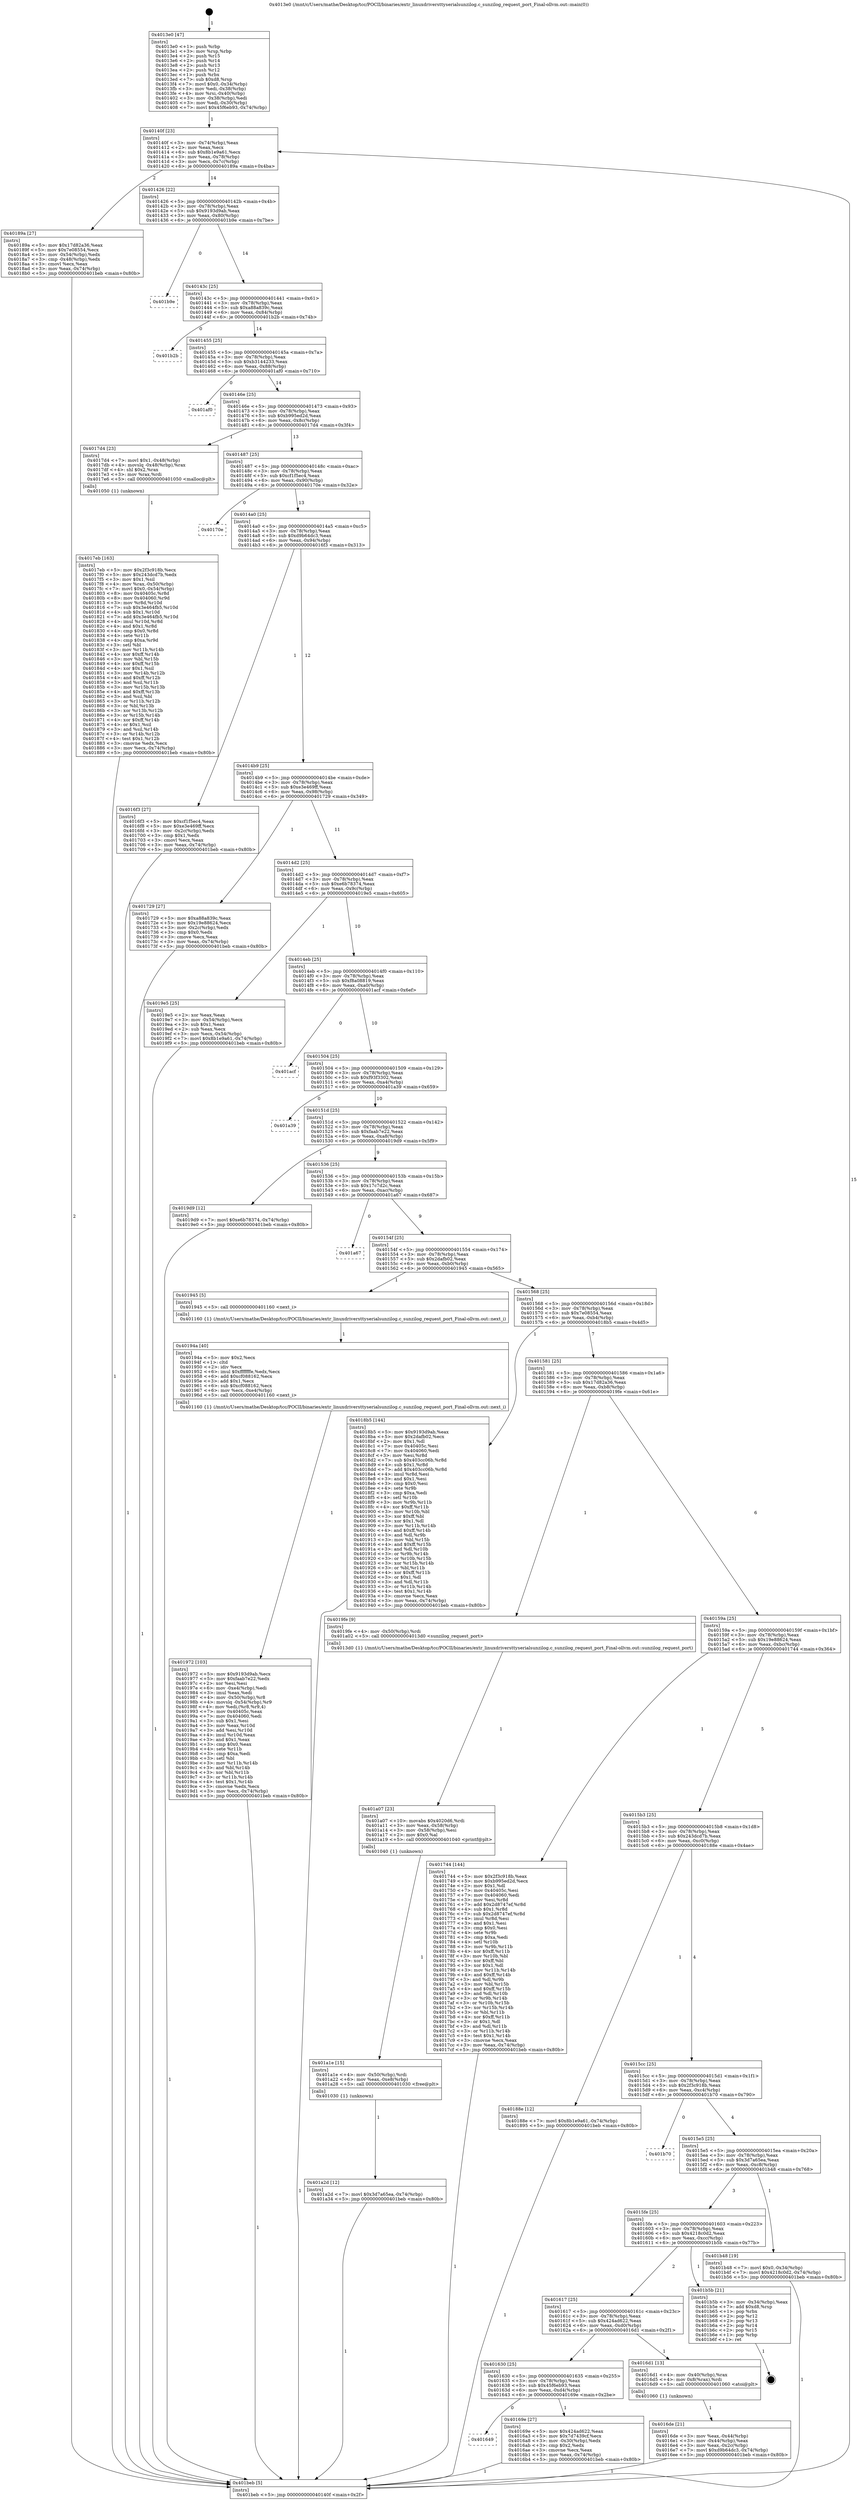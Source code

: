 digraph "0x4013e0" {
  label = "0x4013e0 (/mnt/c/Users/mathe/Desktop/tcc/POCII/binaries/extr_linuxdriversttyserialsunzilog.c_sunzilog_request_port_Final-ollvm.out::main(0))"
  labelloc = "t"
  node[shape=record]

  Entry [label="",width=0.3,height=0.3,shape=circle,fillcolor=black,style=filled]
  "0x40140f" [label="{
     0x40140f [23]\l
     | [instrs]\l
     &nbsp;&nbsp;0x40140f \<+3\>: mov -0x74(%rbp),%eax\l
     &nbsp;&nbsp;0x401412 \<+2\>: mov %eax,%ecx\l
     &nbsp;&nbsp;0x401414 \<+6\>: sub $0x8b1e9a61,%ecx\l
     &nbsp;&nbsp;0x40141a \<+3\>: mov %eax,-0x78(%rbp)\l
     &nbsp;&nbsp;0x40141d \<+3\>: mov %ecx,-0x7c(%rbp)\l
     &nbsp;&nbsp;0x401420 \<+6\>: je 000000000040189a \<main+0x4ba\>\l
  }"]
  "0x40189a" [label="{
     0x40189a [27]\l
     | [instrs]\l
     &nbsp;&nbsp;0x40189a \<+5\>: mov $0x17d82a36,%eax\l
     &nbsp;&nbsp;0x40189f \<+5\>: mov $0x7e08554,%ecx\l
     &nbsp;&nbsp;0x4018a4 \<+3\>: mov -0x54(%rbp),%edx\l
     &nbsp;&nbsp;0x4018a7 \<+3\>: cmp -0x48(%rbp),%edx\l
     &nbsp;&nbsp;0x4018aa \<+3\>: cmovl %ecx,%eax\l
     &nbsp;&nbsp;0x4018ad \<+3\>: mov %eax,-0x74(%rbp)\l
     &nbsp;&nbsp;0x4018b0 \<+5\>: jmp 0000000000401beb \<main+0x80b\>\l
  }"]
  "0x401426" [label="{
     0x401426 [22]\l
     | [instrs]\l
     &nbsp;&nbsp;0x401426 \<+5\>: jmp 000000000040142b \<main+0x4b\>\l
     &nbsp;&nbsp;0x40142b \<+3\>: mov -0x78(%rbp),%eax\l
     &nbsp;&nbsp;0x40142e \<+5\>: sub $0x9193d9ab,%eax\l
     &nbsp;&nbsp;0x401433 \<+3\>: mov %eax,-0x80(%rbp)\l
     &nbsp;&nbsp;0x401436 \<+6\>: je 0000000000401b9e \<main+0x7be\>\l
  }"]
  Exit [label="",width=0.3,height=0.3,shape=circle,fillcolor=black,style=filled,peripheries=2]
  "0x401b9e" [label="{
     0x401b9e\l
  }", style=dashed]
  "0x40143c" [label="{
     0x40143c [25]\l
     | [instrs]\l
     &nbsp;&nbsp;0x40143c \<+5\>: jmp 0000000000401441 \<main+0x61\>\l
     &nbsp;&nbsp;0x401441 \<+3\>: mov -0x78(%rbp),%eax\l
     &nbsp;&nbsp;0x401444 \<+5\>: sub $0xa88a839c,%eax\l
     &nbsp;&nbsp;0x401449 \<+6\>: mov %eax,-0x84(%rbp)\l
     &nbsp;&nbsp;0x40144f \<+6\>: je 0000000000401b2b \<main+0x74b\>\l
  }"]
  "0x401a2d" [label="{
     0x401a2d [12]\l
     | [instrs]\l
     &nbsp;&nbsp;0x401a2d \<+7\>: movl $0x3d7a65ea,-0x74(%rbp)\l
     &nbsp;&nbsp;0x401a34 \<+5\>: jmp 0000000000401beb \<main+0x80b\>\l
  }"]
  "0x401b2b" [label="{
     0x401b2b\l
  }", style=dashed]
  "0x401455" [label="{
     0x401455 [25]\l
     | [instrs]\l
     &nbsp;&nbsp;0x401455 \<+5\>: jmp 000000000040145a \<main+0x7a\>\l
     &nbsp;&nbsp;0x40145a \<+3\>: mov -0x78(%rbp),%eax\l
     &nbsp;&nbsp;0x40145d \<+5\>: sub $0xb3144233,%eax\l
     &nbsp;&nbsp;0x401462 \<+6\>: mov %eax,-0x88(%rbp)\l
     &nbsp;&nbsp;0x401468 \<+6\>: je 0000000000401af0 \<main+0x710\>\l
  }"]
  "0x401a1e" [label="{
     0x401a1e [15]\l
     | [instrs]\l
     &nbsp;&nbsp;0x401a1e \<+4\>: mov -0x50(%rbp),%rdi\l
     &nbsp;&nbsp;0x401a22 \<+6\>: mov %eax,-0xe8(%rbp)\l
     &nbsp;&nbsp;0x401a28 \<+5\>: call 0000000000401030 \<free@plt\>\l
     | [calls]\l
     &nbsp;&nbsp;0x401030 \{1\} (unknown)\l
  }"]
  "0x401af0" [label="{
     0x401af0\l
  }", style=dashed]
  "0x40146e" [label="{
     0x40146e [25]\l
     | [instrs]\l
     &nbsp;&nbsp;0x40146e \<+5\>: jmp 0000000000401473 \<main+0x93\>\l
     &nbsp;&nbsp;0x401473 \<+3\>: mov -0x78(%rbp),%eax\l
     &nbsp;&nbsp;0x401476 \<+5\>: sub $0xb995ed2d,%eax\l
     &nbsp;&nbsp;0x40147b \<+6\>: mov %eax,-0x8c(%rbp)\l
     &nbsp;&nbsp;0x401481 \<+6\>: je 00000000004017d4 \<main+0x3f4\>\l
  }"]
  "0x401a07" [label="{
     0x401a07 [23]\l
     | [instrs]\l
     &nbsp;&nbsp;0x401a07 \<+10\>: movabs $0x4020d6,%rdi\l
     &nbsp;&nbsp;0x401a11 \<+3\>: mov %eax,-0x58(%rbp)\l
     &nbsp;&nbsp;0x401a14 \<+3\>: mov -0x58(%rbp),%esi\l
     &nbsp;&nbsp;0x401a17 \<+2\>: mov $0x0,%al\l
     &nbsp;&nbsp;0x401a19 \<+5\>: call 0000000000401040 \<printf@plt\>\l
     | [calls]\l
     &nbsp;&nbsp;0x401040 \{1\} (unknown)\l
  }"]
  "0x4017d4" [label="{
     0x4017d4 [23]\l
     | [instrs]\l
     &nbsp;&nbsp;0x4017d4 \<+7\>: movl $0x1,-0x48(%rbp)\l
     &nbsp;&nbsp;0x4017db \<+4\>: movslq -0x48(%rbp),%rax\l
     &nbsp;&nbsp;0x4017df \<+4\>: shl $0x2,%rax\l
     &nbsp;&nbsp;0x4017e3 \<+3\>: mov %rax,%rdi\l
     &nbsp;&nbsp;0x4017e6 \<+5\>: call 0000000000401050 \<malloc@plt\>\l
     | [calls]\l
     &nbsp;&nbsp;0x401050 \{1\} (unknown)\l
  }"]
  "0x401487" [label="{
     0x401487 [25]\l
     | [instrs]\l
     &nbsp;&nbsp;0x401487 \<+5\>: jmp 000000000040148c \<main+0xac\>\l
     &nbsp;&nbsp;0x40148c \<+3\>: mov -0x78(%rbp),%eax\l
     &nbsp;&nbsp;0x40148f \<+5\>: sub $0xcf1f5ec4,%eax\l
     &nbsp;&nbsp;0x401494 \<+6\>: mov %eax,-0x90(%rbp)\l
     &nbsp;&nbsp;0x40149a \<+6\>: je 000000000040170e \<main+0x32e\>\l
  }"]
  "0x401972" [label="{
     0x401972 [103]\l
     | [instrs]\l
     &nbsp;&nbsp;0x401972 \<+5\>: mov $0x9193d9ab,%ecx\l
     &nbsp;&nbsp;0x401977 \<+5\>: mov $0xfaab7e22,%edx\l
     &nbsp;&nbsp;0x40197c \<+2\>: xor %esi,%esi\l
     &nbsp;&nbsp;0x40197e \<+6\>: mov -0xe4(%rbp),%edi\l
     &nbsp;&nbsp;0x401984 \<+3\>: imul %eax,%edi\l
     &nbsp;&nbsp;0x401987 \<+4\>: mov -0x50(%rbp),%r8\l
     &nbsp;&nbsp;0x40198b \<+4\>: movslq -0x54(%rbp),%r9\l
     &nbsp;&nbsp;0x40198f \<+4\>: mov %edi,(%r8,%r9,4)\l
     &nbsp;&nbsp;0x401993 \<+7\>: mov 0x40405c,%eax\l
     &nbsp;&nbsp;0x40199a \<+7\>: mov 0x404060,%edi\l
     &nbsp;&nbsp;0x4019a1 \<+3\>: sub $0x1,%esi\l
     &nbsp;&nbsp;0x4019a4 \<+3\>: mov %eax,%r10d\l
     &nbsp;&nbsp;0x4019a7 \<+3\>: add %esi,%r10d\l
     &nbsp;&nbsp;0x4019aa \<+4\>: imul %r10d,%eax\l
     &nbsp;&nbsp;0x4019ae \<+3\>: and $0x1,%eax\l
     &nbsp;&nbsp;0x4019b1 \<+3\>: cmp $0x0,%eax\l
     &nbsp;&nbsp;0x4019b4 \<+4\>: sete %r11b\l
     &nbsp;&nbsp;0x4019b8 \<+3\>: cmp $0xa,%edi\l
     &nbsp;&nbsp;0x4019bb \<+3\>: setl %bl\l
     &nbsp;&nbsp;0x4019be \<+3\>: mov %r11b,%r14b\l
     &nbsp;&nbsp;0x4019c1 \<+3\>: and %bl,%r14b\l
     &nbsp;&nbsp;0x4019c4 \<+3\>: xor %bl,%r11b\l
     &nbsp;&nbsp;0x4019c7 \<+3\>: or %r11b,%r14b\l
     &nbsp;&nbsp;0x4019ca \<+4\>: test $0x1,%r14b\l
     &nbsp;&nbsp;0x4019ce \<+3\>: cmovne %edx,%ecx\l
     &nbsp;&nbsp;0x4019d1 \<+3\>: mov %ecx,-0x74(%rbp)\l
     &nbsp;&nbsp;0x4019d4 \<+5\>: jmp 0000000000401beb \<main+0x80b\>\l
  }"]
  "0x40170e" [label="{
     0x40170e\l
  }", style=dashed]
  "0x4014a0" [label="{
     0x4014a0 [25]\l
     | [instrs]\l
     &nbsp;&nbsp;0x4014a0 \<+5\>: jmp 00000000004014a5 \<main+0xc5\>\l
     &nbsp;&nbsp;0x4014a5 \<+3\>: mov -0x78(%rbp),%eax\l
     &nbsp;&nbsp;0x4014a8 \<+5\>: sub $0xd9b64dc3,%eax\l
     &nbsp;&nbsp;0x4014ad \<+6\>: mov %eax,-0x94(%rbp)\l
     &nbsp;&nbsp;0x4014b3 \<+6\>: je 00000000004016f3 \<main+0x313\>\l
  }"]
  "0x40194a" [label="{
     0x40194a [40]\l
     | [instrs]\l
     &nbsp;&nbsp;0x40194a \<+5\>: mov $0x2,%ecx\l
     &nbsp;&nbsp;0x40194f \<+1\>: cltd\l
     &nbsp;&nbsp;0x401950 \<+2\>: idiv %ecx\l
     &nbsp;&nbsp;0x401952 \<+6\>: imul $0xfffffffe,%edx,%ecx\l
     &nbsp;&nbsp;0x401958 \<+6\>: add $0xcf088162,%ecx\l
     &nbsp;&nbsp;0x40195e \<+3\>: add $0x1,%ecx\l
     &nbsp;&nbsp;0x401961 \<+6\>: sub $0xcf088162,%ecx\l
     &nbsp;&nbsp;0x401967 \<+6\>: mov %ecx,-0xe4(%rbp)\l
     &nbsp;&nbsp;0x40196d \<+5\>: call 0000000000401160 \<next_i\>\l
     | [calls]\l
     &nbsp;&nbsp;0x401160 \{1\} (/mnt/c/Users/mathe/Desktop/tcc/POCII/binaries/extr_linuxdriversttyserialsunzilog.c_sunzilog_request_port_Final-ollvm.out::next_i)\l
  }"]
  "0x4016f3" [label="{
     0x4016f3 [27]\l
     | [instrs]\l
     &nbsp;&nbsp;0x4016f3 \<+5\>: mov $0xcf1f5ec4,%eax\l
     &nbsp;&nbsp;0x4016f8 \<+5\>: mov $0xe3e469ff,%ecx\l
     &nbsp;&nbsp;0x4016fd \<+3\>: mov -0x2c(%rbp),%edx\l
     &nbsp;&nbsp;0x401700 \<+3\>: cmp $0x1,%edx\l
     &nbsp;&nbsp;0x401703 \<+3\>: cmovl %ecx,%eax\l
     &nbsp;&nbsp;0x401706 \<+3\>: mov %eax,-0x74(%rbp)\l
     &nbsp;&nbsp;0x401709 \<+5\>: jmp 0000000000401beb \<main+0x80b\>\l
  }"]
  "0x4014b9" [label="{
     0x4014b9 [25]\l
     | [instrs]\l
     &nbsp;&nbsp;0x4014b9 \<+5\>: jmp 00000000004014be \<main+0xde\>\l
     &nbsp;&nbsp;0x4014be \<+3\>: mov -0x78(%rbp),%eax\l
     &nbsp;&nbsp;0x4014c1 \<+5\>: sub $0xe3e469ff,%eax\l
     &nbsp;&nbsp;0x4014c6 \<+6\>: mov %eax,-0x98(%rbp)\l
     &nbsp;&nbsp;0x4014cc \<+6\>: je 0000000000401729 \<main+0x349\>\l
  }"]
  "0x4017eb" [label="{
     0x4017eb [163]\l
     | [instrs]\l
     &nbsp;&nbsp;0x4017eb \<+5\>: mov $0x2f3c918b,%ecx\l
     &nbsp;&nbsp;0x4017f0 \<+5\>: mov $0x243dcd7b,%edx\l
     &nbsp;&nbsp;0x4017f5 \<+3\>: mov $0x1,%sil\l
     &nbsp;&nbsp;0x4017f8 \<+4\>: mov %rax,-0x50(%rbp)\l
     &nbsp;&nbsp;0x4017fc \<+7\>: movl $0x0,-0x54(%rbp)\l
     &nbsp;&nbsp;0x401803 \<+8\>: mov 0x40405c,%r8d\l
     &nbsp;&nbsp;0x40180b \<+8\>: mov 0x404060,%r9d\l
     &nbsp;&nbsp;0x401813 \<+3\>: mov %r8d,%r10d\l
     &nbsp;&nbsp;0x401816 \<+7\>: sub $0x3e464fb5,%r10d\l
     &nbsp;&nbsp;0x40181d \<+4\>: sub $0x1,%r10d\l
     &nbsp;&nbsp;0x401821 \<+7\>: add $0x3e464fb5,%r10d\l
     &nbsp;&nbsp;0x401828 \<+4\>: imul %r10d,%r8d\l
     &nbsp;&nbsp;0x40182c \<+4\>: and $0x1,%r8d\l
     &nbsp;&nbsp;0x401830 \<+4\>: cmp $0x0,%r8d\l
     &nbsp;&nbsp;0x401834 \<+4\>: sete %r11b\l
     &nbsp;&nbsp;0x401838 \<+4\>: cmp $0xa,%r9d\l
     &nbsp;&nbsp;0x40183c \<+3\>: setl %bl\l
     &nbsp;&nbsp;0x40183f \<+3\>: mov %r11b,%r14b\l
     &nbsp;&nbsp;0x401842 \<+4\>: xor $0xff,%r14b\l
     &nbsp;&nbsp;0x401846 \<+3\>: mov %bl,%r15b\l
     &nbsp;&nbsp;0x401849 \<+4\>: xor $0xff,%r15b\l
     &nbsp;&nbsp;0x40184d \<+4\>: xor $0x1,%sil\l
     &nbsp;&nbsp;0x401851 \<+3\>: mov %r14b,%r12b\l
     &nbsp;&nbsp;0x401854 \<+4\>: and $0xff,%r12b\l
     &nbsp;&nbsp;0x401858 \<+3\>: and %sil,%r11b\l
     &nbsp;&nbsp;0x40185b \<+3\>: mov %r15b,%r13b\l
     &nbsp;&nbsp;0x40185e \<+4\>: and $0xff,%r13b\l
     &nbsp;&nbsp;0x401862 \<+3\>: and %sil,%bl\l
     &nbsp;&nbsp;0x401865 \<+3\>: or %r11b,%r12b\l
     &nbsp;&nbsp;0x401868 \<+3\>: or %bl,%r13b\l
     &nbsp;&nbsp;0x40186b \<+3\>: xor %r13b,%r12b\l
     &nbsp;&nbsp;0x40186e \<+3\>: or %r15b,%r14b\l
     &nbsp;&nbsp;0x401871 \<+4\>: xor $0xff,%r14b\l
     &nbsp;&nbsp;0x401875 \<+4\>: or $0x1,%sil\l
     &nbsp;&nbsp;0x401879 \<+3\>: and %sil,%r14b\l
     &nbsp;&nbsp;0x40187c \<+3\>: or %r14b,%r12b\l
     &nbsp;&nbsp;0x40187f \<+4\>: test $0x1,%r12b\l
     &nbsp;&nbsp;0x401883 \<+3\>: cmovne %edx,%ecx\l
     &nbsp;&nbsp;0x401886 \<+3\>: mov %ecx,-0x74(%rbp)\l
     &nbsp;&nbsp;0x401889 \<+5\>: jmp 0000000000401beb \<main+0x80b\>\l
  }"]
  "0x401729" [label="{
     0x401729 [27]\l
     | [instrs]\l
     &nbsp;&nbsp;0x401729 \<+5\>: mov $0xa88a839c,%eax\l
     &nbsp;&nbsp;0x40172e \<+5\>: mov $0x19e88624,%ecx\l
     &nbsp;&nbsp;0x401733 \<+3\>: mov -0x2c(%rbp),%edx\l
     &nbsp;&nbsp;0x401736 \<+3\>: cmp $0x0,%edx\l
     &nbsp;&nbsp;0x401739 \<+3\>: cmove %ecx,%eax\l
     &nbsp;&nbsp;0x40173c \<+3\>: mov %eax,-0x74(%rbp)\l
     &nbsp;&nbsp;0x40173f \<+5\>: jmp 0000000000401beb \<main+0x80b\>\l
  }"]
  "0x4014d2" [label="{
     0x4014d2 [25]\l
     | [instrs]\l
     &nbsp;&nbsp;0x4014d2 \<+5\>: jmp 00000000004014d7 \<main+0xf7\>\l
     &nbsp;&nbsp;0x4014d7 \<+3\>: mov -0x78(%rbp),%eax\l
     &nbsp;&nbsp;0x4014da \<+5\>: sub $0xe6b78374,%eax\l
     &nbsp;&nbsp;0x4014df \<+6\>: mov %eax,-0x9c(%rbp)\l
     &nbsp;&nbsp;0x4014e5 \<+6\>: je 00000000004019e5 \<main+0x605\>\l
  }"]
  "0x4016de" [label="{
     0x4016de [21]\l
     | [instrs]\l
     &nbsp;&nbsp;0x4016de \<+3\>: mov %eax,-0x44(%rbp)\l
     &nbsp;&nbsp;0x4016e1 \<+3\>: mov -0x44(%rbp),%eax\l
     &nbsp;&nbsp;0x4016e4 \<+3\>: mov %eax,-0x2c(%rbp)\l
     &nbsp;&nbsp;0x4016e7 \<+7\>: movl $0xd9b64dc3,-0x74(%rbp)\l
     &nbsp;&nbsp;0x4016ee \<+5\>: jmp 0000000000401beb \<main+0x80b\>\l
  }"]
  "0x4019e5" [label="{
     0x4019e5 [25]\l
     | [instrs]\l
     &nbsp;&nbsp;0x4019e5 \<+2\>: xor %eax,%eax\l
     &nbsp;&nbsp;0x4019e7 \<+3\>: mov -0x54(%rbp),%ecx\l
     &nbsp;&nbsp;0x4019ea \<+3\>: sub $0x1,%eax\l
     &nbsp;&nbsp;0x4019ed \<+2\>: sub %eax,%ecx\l
     &nbsp;&nbsp;0x4019ef \<+3\>: mov %ecx,-0x54(%rbp)\l
     &nbsp;&nbsp;0x4019f2 \<+7\>: movl $0x8b1e9a61,-0x74(%rbp)\l
     &nbsp;&nbsp;0x4019f9 \<+5\>: jmp 0000000000401beb \<main+0x80b\>\l
  }"]
  "0x4014eb" [label="{
     0x4014eb [25]\l
     | [instrs]\l
     &nbsp;&nbsp;0x4014eb \<+5\>: jmp 00000000004014f0 \<main+0x110\>\l
     &nbsp;&nbsp;0x4014f0 \<+3\>: mov -0x78(%rbp),%eax\l
     &nbsp;&nbsp;0x4014f3 \<+5\>: sub $0xf8a08819,%eax\l
     &nbsp;&nbsp;0x4014f8 \<+6\>: mov %eax,-0xa0(%rbp)\l
     &nbsp;&nbsp;0x4014fe \<+6\>: je 0000000000401acf \<main+0x6ef\>\l
  }"]
  "0x4013e0" [label="{
     0x4013e0 [47]\l
     | [instrs]\l
     &nbsp;&nbsp;0x4013e0 \<+1\>: push %rbp\l
     &nbsp;&nbsp;0x4013e1 \<+3\>: mov %rsp,%rbp\l
     &nbsp;&nbsp;0x4013e4 \<+2\>: push %r15\l
     &nbsp;&nbsp;0x4013e6 \<+2\>: push %r14\l
     &nbsp;&nbsp;0x4013e8 \<+2\>: push %r13\l
     &nbsp;&nbsp;0x4013ea \<+2\>: push %r12\l
     &nbsp;&nbsp;0x4013ec \<+1\>: push %rbx\l
     &nbsp;&nbsp;0x4013ed \<+7\>: sub $0xd8,%rsp\l
     &nbsp;&nbsp;0x4013f4 \<+7\>: movl $0x0,-0x34(%rbp)\l
     &nbsp;&nbsp;0x4013fb \<+3\>: mov %edi,-0x38(%rbp)\l
     &nbsp;&nbsp;0x4013fe \<+4\>: mov %rsi,-0x40(%rbp)\l
     &nbsp;&nbsp;0x401402 \<+3\>: mov -0x38(%rbp),%edi\l
     &nbsp;&nbsp;0x401405 \<+3\>: mov %edi,-0x30(%rbp)\l
     &nbsp;&nbsp;0x401408 \<+7\>: movl $0x45f6eb93,-0x74(%rbp)\l
  }"]
  "0x401acf" [label="{
     0x401acf\l
  }", style=dashed]
  "0x401504" [label="{
     0x401504 [25]\l
     | [instrs]\l
     &nbsp;&nbsp;0x401504 \<+5\>: jmp 0000000000401509 \<main+0x129\>\l
     &nbsp;&nbsp;0x401509 \<+3\>: mov -0x78(%rbp),%eax\l
     &nbsp;&nbsp;0x40150c \<+5\>: sub $0xf93f3302,%eax\l
     &nbsp;&nbsp;0x401511 \<+6\>: mov %eax,-0xa4(%rbp)\l
     &nbsp;&nbsp;0x401517 \<+6\>: je 0000000000401a39 \<main+0x659\>\l
  }"]
  "0x401beb" [label="{
     0x401beb [5]\l
     | [instrs]\l
     &nbsp;&nbsp;0x401beb \<+5\>: jmp 000000000040140f \<main+0x2f\>\l
  }"]
  "0x401a39" [label="{
     0x401a39\l
  }", style=dashed]
  "0x40151d" [label="{
     0x40151d [25]\l
     | [instrs]\l
     &nbsp;&nbsp;0x40151d \<+5\>: jmp 0000000000401522 \<main+0x142\>\l
     &nbsp;&nbsp;0x401522 \<+3\>: mov -0x78(%rbp),%eax\l
     &nbsp;&nbsp;0x401525 \<+5\>: sub $0xfaab7e22,%eax\l
     &nbsp;&nbsp;0x40152a \<+6\>: mov %eax,-0xa8(%rbp)\l
     &nbsp;&nbsp;0x401530 \<+6\>: je 00000000004019d9 \<main+0x5f9\>\l
  }"]
  "0x401649" [label="{
     0x401649\l
  }", style=dashed]
  "0x4019d9" [label="{
     0x4019d9 [12]\l
     | [instrs]\l
     &nbsp;&nbsp;0x4019d9 \<+7\>: movl $0xe6b78374,-0x74(%rbp)\l
     &nbsp;&nbsp;0x4019e0 \<+5\>: jmp 0000000000401beb \<main+0x80b\>\l
  }"]
  "0x401536" [label="{
     0x401536 [25]\l
     | [instrs]\l
     &nbsp;&nbsp;0x401536 \<+5\>: jmp 000000000040153b \<main+0x15b\>\l
     &nbsp;&nbsp;0x40153b \<+3\>: mov -0x78(%rbp),%eax\l
     &nbsp;&nbsp;0x40153e \<+5\>: sub $0x17c7d2c,%eax\l
     &nbsp;&nbsp;0x401543 \<+6\>: mov %eax,-0xac(%rbp)\l
     &nbsp;&nbsp;0x401549 \<+6\>: je 0000000000401a67 \<main+0x687\>\l
  }"]
  "0x40169e" [label="{
     0x40169e [27]\l
     | [instrs]\l
     &nbsp;&nbsp;0x40169e \<+5\>: mov $0x424ad622,%eax\l
     &nbsp;&nbsp;0x4016a3 \<+5\>: mov $0x7d7439cf,%ecx\l
     &nbsp;&nbsp;0x4016a8 \<+3\>: mov -0x30(%rbp),%edx\l
     &nbsp;&nbsp;0x4016ab \<+3\>: cmp $0x2,%edx\l
     &nbsp;&nbsp;0x4016ae \<+3\>: cmovne %ecx,%eax\l
     &nbsp;&nbsp;0x4016b1 \<+3\>: mov %eax,-0x74(%rbp)\l
     &nbsp;&nbsp;0x4016b4 \<+5\>: jmp 0000000000401beb \<main+0x80b\>\l
  }"]
  "0x401a67" [label="{
     0x401a67\l
  }", style=dashed]
  "0x40154f" [label="{
     0x40154f [25]\l
     | [instrs]\l
     &nbsp;&nbsp;0x40154f \<+5\>: jmp 0000000000401554 \<main+0x174\>\l
     &nbsp;&nbsp;0x401554 \<+3\>: mov -0x78(%rbp),%eax\l
     &nbsp;&nbsp;0x401557 \<+5\>: sub $0x2dafb02,%eax\l
     &nbsp;&nbsp;0x40155c \<+6\>: mov %eax,-0xb0(%rbp)\l
     &nbsp;&nbsp;0x401562 \<+6\>: je 0000000000401945 \<main+0x565\>\l
  }"]
  "0x401630" [label="{
     0x401630 [25]\l
     | [instrs]\l
     &nbsp;&nbsp;0x401630 \<+5\>: jmp 0000000000401635 \<main+0x255\>\l
     &nbsp;&nbsp;0x401635 \<+3\>: mov -0x78(%rbp),%eax\l
     &nbsp;&nbsp;0x401638 \<+5\>: sub $0x45f6eb93,%eax\l
     &nbsp;&nbsp;0x40163d \<+6\>: mov %eax,-0xd4(%rbp)\l
     &nbsp;&nbsp;0x401643 \<+6\>: je 000000000040169e \<main+0x2be\>\l
  }"]
  "0x401945" [label="{
     0x401945 [5]\l
     | [instrs]\l
     &nbsp;&nbsp;0x401945 \<+5\>: call 0000000000401160 \<next_i\>\l
     | [calls]\l
     &nbsp;&nbsp;0x401160 \{1\} (/mnt/c/Users/mathe/Desktop/tcc/POCII/binaries/extr_linuxdriversttyserialsunzilog.c_sunzilog_request_port_Final-ollvm.out::next_i)\l
  }"]
  "0x401568" [label="{
     0x401568 [25]\l
     | [instrs]\l
     &nbsp;&nbsp;0x401568 \<+5\>: jmp 000000000040156d \<main+0x18d\>\l
     &nbsp;&nbsp;0x40156d \<+3\>: mov -0x78(%rbp),%eax\l
     &nbsp;&nbsp;0x401570 \<+5\>: sub $0x7e08554,%eax\l
     &nbsp;&nbsp;0x401575 \<+6\>: mov %eax,-0xb4(%rbp)\l
     &nbsp;&nbsp;0x40157b \<+6\>: je 00000000004018b5 \<main+0x4d5\>\l
  }"]
  "0x4016d1" [label="{
     0x4016d1 [13]\l
     | [instrs]\l
     &nbsp;&nbsp;0x4016d1 \<+4\>: mov -0x40(%rbp),%rax\l
     &nbsp;&nbsp;0x4016d5 \<+4\>: mov 0x8(%rax),%rdi\l
     &nbsp;&nbsp;0x4016d9 \<+5\>: call 0000000000401060 \<atoi@plt\>\l
     | [calls]\l
     &nbsp;&nbsp;0x401060 \{1\} (unknown)\l
  }"]
  "0x4018b5" [label="{
     0x4018b5 [144]\l
     | [instrs]\l
     &nbsp;&nbsp;0x4018b5 \<+5\>: mov $0x9193d9ab,%eax\l
     &nbsp;&nbsp;0x4018ba \<+5\>: mov $0x2dafb02,%ecx\l
     &nbsp;&nbsp;0x4018bf \<+2\>: mov $0x1,%dl\l
     &nbsp;&nbsp;0x4018c1 \<+7\>: mov 0x40405c,%esi\l
     &nbsp;&nbsp;0x4018c8 \<+7\>: mov 0x404060,%edi\l
     &nbsp;&nbsp;0x4018cf \<+3\>: mov %esi,%r8d\l
     &nbsp;&nbsp;0x4018d2 \<+7\>: sub $0x403cc06b,%r8d\l
     &nbsp;&nbsp;0x4018d9 \<+4\>: sub $0x1,%r8d\l
     &nbsp;&nbsp;0x4018dd \<+7\>: add $0x403cc06b,%r8d\l
     &nbsp;&nbsp;0x4018e4 \<+4\>: imul %r8d,%esi\l
     &nbsp;&nbsp;0x4018e8 \<+3\>: and $0x1,%esi\l
     &nbsp;&nbsp;0x4018eb \<+3\>: cmp $0x0,%esi\l
     &nbsp;&nbsp;0x4018ee \<+4\>: sete %r9b\l
     &nbsp;&nbsp;0x4018f2 \<+3\>: cmp $0xa,%edi\l
     &nbsp;&nbsp;0x4018f5 \<+4\>: setl %r10b\l
     &nbsp;&nbsp;0x4018f9 \<+3\>: mov %r9b,%r11b\l
     &nbsp;&nbsp;0x4018fc \<+4\>: xor $0xff,%r11b\l
     &nbsp;&nbsp;0x401900 \<+3\>: mov %r10b,%bl\l
     &nbsp;&nbsp;0x401903 \<+3\>: xor $0xff,%bl\l
     &nbsp;&nbsp;0x401906 \<+3\>: xor $0x1,%dl\l
     &nbsp;&nbsp;0x401909 \<+3\>: mov %r11b,%r14b\l
     &nbsp;&nbsp;0x40190c \<+4\>: and $0xff,%r14b\l
     &nbsp;&nbsp;0x401910 \<+3\>: and %dl,%r9b\l
     &nbsp;&nbsp;0x401913 \<+3\>: mov %bl,%r15b\l
     &nbsp;&nbsp;0x401916 \<+4\>: and $0xff,%r15b\l
     &nbsp;&nbsp;0x40191a \<+3\>: and %dl,%r10b\l
     &nbsp;&nbsp;0x40191d \<+3\>: or %r9b,%r14b\l
     &nbsp;&nbsp;0x401920 \<+3\>: or %r10b,%r15b\l
     &nbsp;&nbsp;0x401923 \<+3\>: xor %r15b,%r14b\l
     &nbsp;&nbsp;0x401926 \<+3\>: or %bl,%r11b\l
     &nbsp;&nbsp;0x401929 \<+4\>: xor $0xff,%r11b\l
     &nbsp;&nbsp;0x40192d \<+3\>: or $0x1,%dl\l
     &nbsp;&nbsp;0x401930 \<+3\>: and %dl,%r11b\l
     &nbsp;&nbsp;0x401933 \<+3\>: or %r11b,%r14b\l
     &nbsp;&nbsp;0x401936 \<+4\>: test $0x1,%r14b\l
     &nbsp;&nbsp;0x40193a \<+3\>: cmovne %ecx,%eax\l
     &nbsp;&nbsp;0x40193d \<+3\>: mov %eax,-0x74(%rbp)\l
     &nbsp;&nbsp;0x401940 \<+5\>: jmp 0000000000401beb \<main+0x80b\>\l
  }"]
  "0x401581" [label="{
     0x401581 [25]\l
     | [instrs]\l
     &nbsp;&nbsp;0x401581 \<+5\>: jmp 0000000000401586 \<main+0x1a6\>\l
     &nbsp;&nbsp;0x401586 \<+3\>: mov -0x78(%rbp),%eax\l
     &nbsp;&nbsp;0x401589 \<+5\>: sub $0x17d82a36,%eax\l
     &nbsp;&nbsp;0x40158e \<+6\>: mov %eax,-0xb8(%rbp)\l
     &nbsp;&nbsp;0x401594 \<+6\>: je 00000000004019fe \<main+0x61e\>\l
  }"]
  "0x401617" [label="{
     0x401617 [25]\l
     | [instrs]\l
     &nbsp;&nbsp;0x401617 \<+5\>: jmp 000000000040161c \<main+0x23c\>\l
     &nbsp;&nbsp;0x40161c \<+3\>: mov -0x78(%rbp),%eax\l
     &nbsp;&nbsp;0x40161f \<+5\>: sub $0x424ad622,%eax\l
     &nbsp;&nbsp;0x401624 \<+6\>: mov %eax,-0xd0(%rbp)\l
     &nbsp;&nbsp;0x40162a \<+6\>: je 00000000004016d1 \<main+0x2f1\>\l
  }"]
  "0x4019fe" [label="{
     0x4019fe [9]\l
     | [instrs]\l
     &nbsp;&nbsp;0x4019fe \<+4\>: mov -0x50(%rbp),%rdi\l
     &nbsp;&nbsp;0x401a02 \<+5\>: call 00000000004013d0 \<sunzilog_request_port\>\l
     | [calls]\l
     &nbsp;&nbsp;0x4013d0 \{1\} (/mnt/c/Users/mathe/Desktop/tcc/POCII/binaries/extr_linuxdriversttyserialsunzilog.c_sunzilog_request_port_Final-ollvm.out::sunzilog_request_port)\l
  }"]
  "0x40159a" [label="{
     0x40159a [25]\l
     | [instrs]\l
     &nbsp;&nbsp;0x40159a \<+5\>: jmp 000000000040159f \<main+0x1bf\>\l
     &nbsp;&nbsp;0x40159f \<+3\>: mov -0x78(%rbp),%eax\l
     &nbsp;&nbsp;0x4015a2 \<+5\>: sub $0x19e88624,%eax\l
     &nbsp;&nbsp;0x4015a7 \<+6\>: mov %eax,-0xbc(%rbp)\l
     &nbsp;&nbsp;0x4015ad \<+6\>: je 0000000000401744 \<main+0x364\>\l
  }"]
  "0x401b5b" [label="{
     0x401b5b [21]\l
     | [instrs]\l
     &nbsp;&nbsp;0x401b5b \<+3\>: mov -0x34(%rbp),%eax\l
     &nbsp;&nbsp;0x401b5e \<+7\>: add $0xd8,%rsp\l
     &nbsp;&nbsp;0x401b65 \<+1\>: pop %rbx\l
     &nbsp;&nbsp;0x401b66 \<+2\>: pop %r12\l
     &nbsp;&nbsp;0x401b68 \<+2\>: pop %r13\l
     &nbsp;&nbsp;0x401b6a \<+2\>: pop %r14\l
     &nbsp;&nbsp;0x401b6c \<+2\>: pop %r15\l
     &nbsp;&nbsp;0x401b6e \<+1\>: pop %rbp\l
     &nbsp;&nbsp;0x401b6f \<+1\>: ret\l
  }"]
  "0x401744" [label="{
     0x401744 [144]\l
     | [instrs]\l
     &nbsp;&nbsp;0x401744 \<+5\>: mov $0x2f3c918b,%eax\l
     &nbsp;&nbsp;0x401749 \<+5\>: mov $0xb995ed2d,%ecx\l
     &nbsp;&nbsp;0x40174e \<+2\>: mov $0x1,%dl\l
     &nbsp;&nbsp;0x401750 \<+7\>: mov 0x40405c,%esi\l
     &nbsp;&nbsp;0x401757 \<+7\>: mov 0x404060,%edi\l
     &nbsp;&nbsp;0x40175e \<+3\>: mov %esi,%r8d\l
     &nbsp;&nbsp;0x401761 \<+7\>: add $0x2d8747ef,%r8d\l
     &nbsp;&nbsp;0x401768 \<+4\>: sub $0x1,%r8d\l
     &nbsp;&nbsp;0x40176c \<+7\>: sub $0x2d8747ef,%r8d\l
     &nbsp;&nbsp;0x401773 \<+4\>: imul %r8d,%esi\l
     &nbsp;&nbsp;0x401777 \<+3\>: and $0x1,%esi\l
     &nbsp;&nbsp;0x40177a \<+3\>: cmp $0x0,%esi\l
     &nbsp;&nbsp;0x40177d \<+4\>: sete %r9b\l
     &nbsp;&nbsp;0x401781 \<+3\>: cmp $0xa,%edi\l
     &nbsp;&nbsp;0x401784 \<+4\>: setl %r10b\l
     &nbsp;&nbsp;0x401788 \<+3\>: mov %r9b,%r11b\l
     &nbsp;&nbsp;0x40178b \<+4\>: xor $0xff,%r11b\l
     &nbsp;&nbsp;0x40178f \<+3\>: mov %r10b,%bl\l
     &nbsp;&nbsp;0x401792 \<+3\>: xor $0xff,%bl\l
     &nbsp;&nbsp;0x401795 \<+3\>: xor $0x1,%dl\l
     &nbsp;&nbsp;0x401798 \<+3\>: mov %r11b,%r14b\l
     &nbsp;&nbsp;0x40179b \<+4\>: and $0xff,%r14b\l
     &nbsp;&nbsp;0x40179f \<+3\>: and %dl,%r9b\l
     &nbsp;&nbsp;0x4017a2 \<+3\>: mov %bl,%r15b\l
     &nbsp;&nbsp;0x4017a5 \<+4\>: and $0xff,%r15b\l
     &nbsp;&nbsp;0x4017a9 \<+3\>: and %dl,%r10b\l
     &nbsp;&nbsp;0x4017ac \<+3\>: or %r9b,%r14b\l
     &nbsp;&nbsp;0x4017af \<+3\>: or %r10b,%r15b\l
     &nbsp;&nbsp;0x4017b2 \<+3\>: xor %r15b,%r14b\l
     &nbsp;&nbsp;0x4017b5 \<+3\>: or %bl,%r11b\l
     &nbsp;&nbsp;0x4017b8 \<+4\>: xor $0xff,%r11b\l
     &nbsp;&nbsp;0x4017bc \<+3\>: or $0x1,%dl\l
     &nbsp;&nbsp;0x4017bf \<+3\>: and %dl,%r11b\l
     &nbsp;&nbsp;0x4017c2 \<+3\>: or %r11b,%r14b\l
     &nbsp;&nbsp;0x4017c5 \<+4\>: test $0x1,%r14b\l
     &nbsp;&nbsp;0x4017c9 \<+3\>: cmovne %ecx,%eax\l
     &nbsp;&nbsp;0x4017cc \<+3\>: mov %eax,-0x74(%rbp)\l
     &nbsp;&nbsp;0x4017cf \<+5\>: jmp 0000000000401beb \<main+0x80b\>\l
  }"]
  "0x4015b3" [label="{
     0x4015b3 [25]\l
     | [instrs]\l
     &nbsp;&nbsp;0x4015b3 \<+5\>: jmp 00000000004015b8 \<main+0x1d8\>\l
     &nbsp;&nbsp;0x4015b8 \<+3\>: mov -0x78(%rbp),%eax\l
     &nbsp;&nbsp;0x4015bb \<+5\>: sub $0x243dcd7b,%eax\l
     &nbsp;&nbsp;0x4015c0 \<+6\>: mov %eax,-0xc0(%rbp)\l
     &nbsp;&nbsp;0x4015c6 \<+6\>: je 000000000040188e \<main+0x4ae\>\l
  }"]
  "0x4015fe" [label="{
     0x4015fe [25]\l
     | [instrs]\l
     &nbsp;&nbsp;0x4015fe \<+5\>: jmp 0000000000401603 \<main+0x223\>\l
     &nbsp;&nbsp;0x401603 \<+3\>: mov -0x78(%rbp),%eax\l
     &nbsp;&nbsp;0x401606 \<+5\>: sub $0x4218c0d2,%eax\l
     &nbsp;&nbsp;0x40160b \<+6\>: mov %eax,-0xcc(%rbp)\l
     &nbsp;&nbsp;0x401611 \<+6\>: je 0000000000401b5b \<main+0x77b\>\l
  }"]
  "0x40188e" [label="{
     0x40188e [12]\l
     | [instrs]\l
     &nbsp;&nbsp;0x40188e \<+7\>: movl $0x8b1e9a61,-0x74(%rbp)\l
     &nbsp;&nbsp;0x401895 \<+5\>: jmp 0000000000401beb \<main+0x80b\>\l
  }"]
  "0x4015cc" [label="{
     0x4015cc [25]\l
     | [instrs]\l
     &nbsp;&nbsp;0x4015cc \<+5\>: jmp 00000000004015d1 \<main+0x1f1\>\l
     &nbsp;&nbsp;0x4015d1 \<+3\>: mov -0x78(%rbp),%eax\l
     &nbsp;&nbsp;0x4015d4 \<+5\>: sub $0x2f3c918b,%eax\l
     &nbsp;&nbsp;0x4015d9 \<+6\>: mov %eax,-0xc4(%rbp)\l
     &nbsp;&nbsp;0x4015df \<+6\>: je 0000000000401b70 \<main+0x790\>\l
  }"]
  "0x401b48" [label="{
     0x401b48 [19]\l
     | [instrs]\l
     &nbsp;&nbsp;0x401b48 \<+7\>: movl $0x0,-0x34(%rbp)\l
     &nbsp;&nbsp;0x401b4f \<+7\>: movl $0x4218c0d2,-0x74(%rbp)\l
     &nbsp;&nbsp;0x401b56 \<+5\>: jmp 0000000000401beb \<main+0x80b\>\l
  }"]
  "0x401b70" [label="{
     0x401b70\l
  }", style=dashed]
  "0x4015e5" [label="{
     0x4015e5 [25]\l
     | [instrs]\l
     &nbsp;&nbsp;0x4015e5 \<+5\>: jmp 00000000004015ea \<main+0x20a\>\l
     &nbsp;&nbsp;0x4015ea \<+3\>: mov -0x78(%rbp),%eax\l
     &nbsp;&nbsp;0x4015ed \<+5\>: sub $0x3d7a65ea,%eax\l
     &nbsp;&nbsp;0x4015f2 \<+6\>: mov %eax,-0xc8(%rbp)\l
     &nbsp;&nbsp;0x4015f8 \<+6\>: je 0000000000401b48 \<main+0x768\>\l
  }"]
  Entry -> "0x4013e0" [label=" 1"]
  "0x40140f" -> "0x40189a" [label=" 2"]
  "0x40140f" -> "0x401426" [label=" 14"]
  "0x401b5b" -> Exit [label=" 1"]
  "0x401426" -> "0x401b9e" [label=" 0"]
  "0x401426" -> "0x40143c" [label=" 14"]
  "0x401b48" -> "0x401beb" [label=" 1"]
  "0x40143c" -> "0x401b2b" [label=" 0"]
  "0x40143c" -> "0x401455" [label=" 14"]
  "0x401a2d" -> "0x401beb" [label=" 1"]
  "0x401455" -> "0x401af0" [label=" 0"]
  "0x401455" -> "0x40146e" [label=" 14"]
  "0x401a1e" -> "0x401a2d" [label=" 1"]
  "0x40146e" -> "0x4017d4" [label=" 1"]
  "0x40146e" -> "0x401487" [label=" 13"]
  "0x401a07" -> "0x401a1e" [label=" 1"]
  "0x401487" -> "0x40170e" [label=" 0"]
  "0x401487" -> "0x4014a0" [label=" 13"]
  "0x4019fe" -> "0x401a07" [label=" 1"]
  "0x4014a0" -> "0x4016f3" [label=" 1"]
  "0x4014a0" -> "0x4014b9" [label=" 12"]
  "0x4019e5" -> "0x401beb" [label=" 1"]
  "0x4014b9" -> "0x401729" [label=" 1"]
  "0x4014b9" -> "0x4014d2" [label=" 11"]
  "0x4019d9" -> "0x401beb" [label=" 1"]
  "0x4014d2" -> "0x4019e5" [label=" 1"]
  "0x4014d2" -> "0x4014eb" [label=" 10"]
  "0x401972" -> "0x401beb" [label=" 1"]
  "0x4014eb" -> "0x401acf" [label=" 0"]
  "0x4014eb" -> "0x401504" [label=" 10"]
  "0x40194a" -> "0x401972" [label=" 1"]
  "0x401504" -> "0x401a39" [label=" 0"]
  "0x401504" -> "0x40151d" [label=" 10"]
  "0x401945" -> "0x40194a" [label=" 1"]
  "0x40151d" -> "0x4019d9" [label=" 1"]
  "0x40151d" -> "0x401536" [label=" 9"]
  "0x4018b5" -> "0x401beb" [label=" 1"]
  "0x401536" -> "0x401a67" [label=" 0"]
  "0x401536" -> "0x40154f" [label=" 9"]
  "0x40189a" -> "0x401beb" [label=" 2"]
  "0x40154f" -> "0x401945" [label=" 1"]
  "0x40154f" -> "0x401568" [label=" 8"]
  "0x4017eb" -> "0x401beb" [label=" 1"]
  "0x401568" -> "0x4018b5" [label=" 1"]
  "0x401568" -> "0x401581" [label=" 7"]
  "0x4017d4" -> "0x4017eb" [label=" 1"]
  "0x401581" -> "0x4019fe" [label=" 1"]
  "0x401581" -> "0x40159a" [label=" 6"]
  "0x401729" -> "0x401beb" [label=" 1"]
  "0x40159a" -> "0x401744" [label=" 1"]
  "0x40159a" -> "0x4015b3" [label=" 5"]
  "0x4016f3" -> "0x401beb" [label=" 1"]
  "0x4015b3" -> "0x40188e" [label=" 1"]
  "0x4015b3" -> "0x4015cc" [label=" 4"]
  "0x4016d1" -> "0x4016de" [label=" 1"]
  "0x4015cc" -> "0x401b70" [label=" 0"]
  "0x4015cc" -> "0x4015e5" [label=" 4"]
  "0x401beb" -> "0x40140f" [label=" 15"]
  "0x4015e5" -> "0x401b48" [label=" 1"]
  "0x4015e5" -> "0x4015fe" [label=" 3"]
  "0x4016de" -> "0x401beb" [label=" 1"]
  "0x4015fe" -> "0x401b5b" [label=" 1"]
  "0x4015fe" -> "0x401617" [label=" 2"]
  "0x401744" -> "0x401beb" [label=" 1"]
  "0x401617" -> "0x4016d1" [label=" 1"]
  "0x401617" -> "0x401630" [label=" 1"]
  "0x40188e" -> "0x401beb" [label=" 1"]
  "0x401630" -> "0x40169e" [label=" 1"]
  "0x401630" -> "0x401649" [label=" 0"]
  "0x40169e" -> "0x401beb" [label=" 1"]
  "0x4013e0" -> "0x40140f" [label=" 1"]
}

